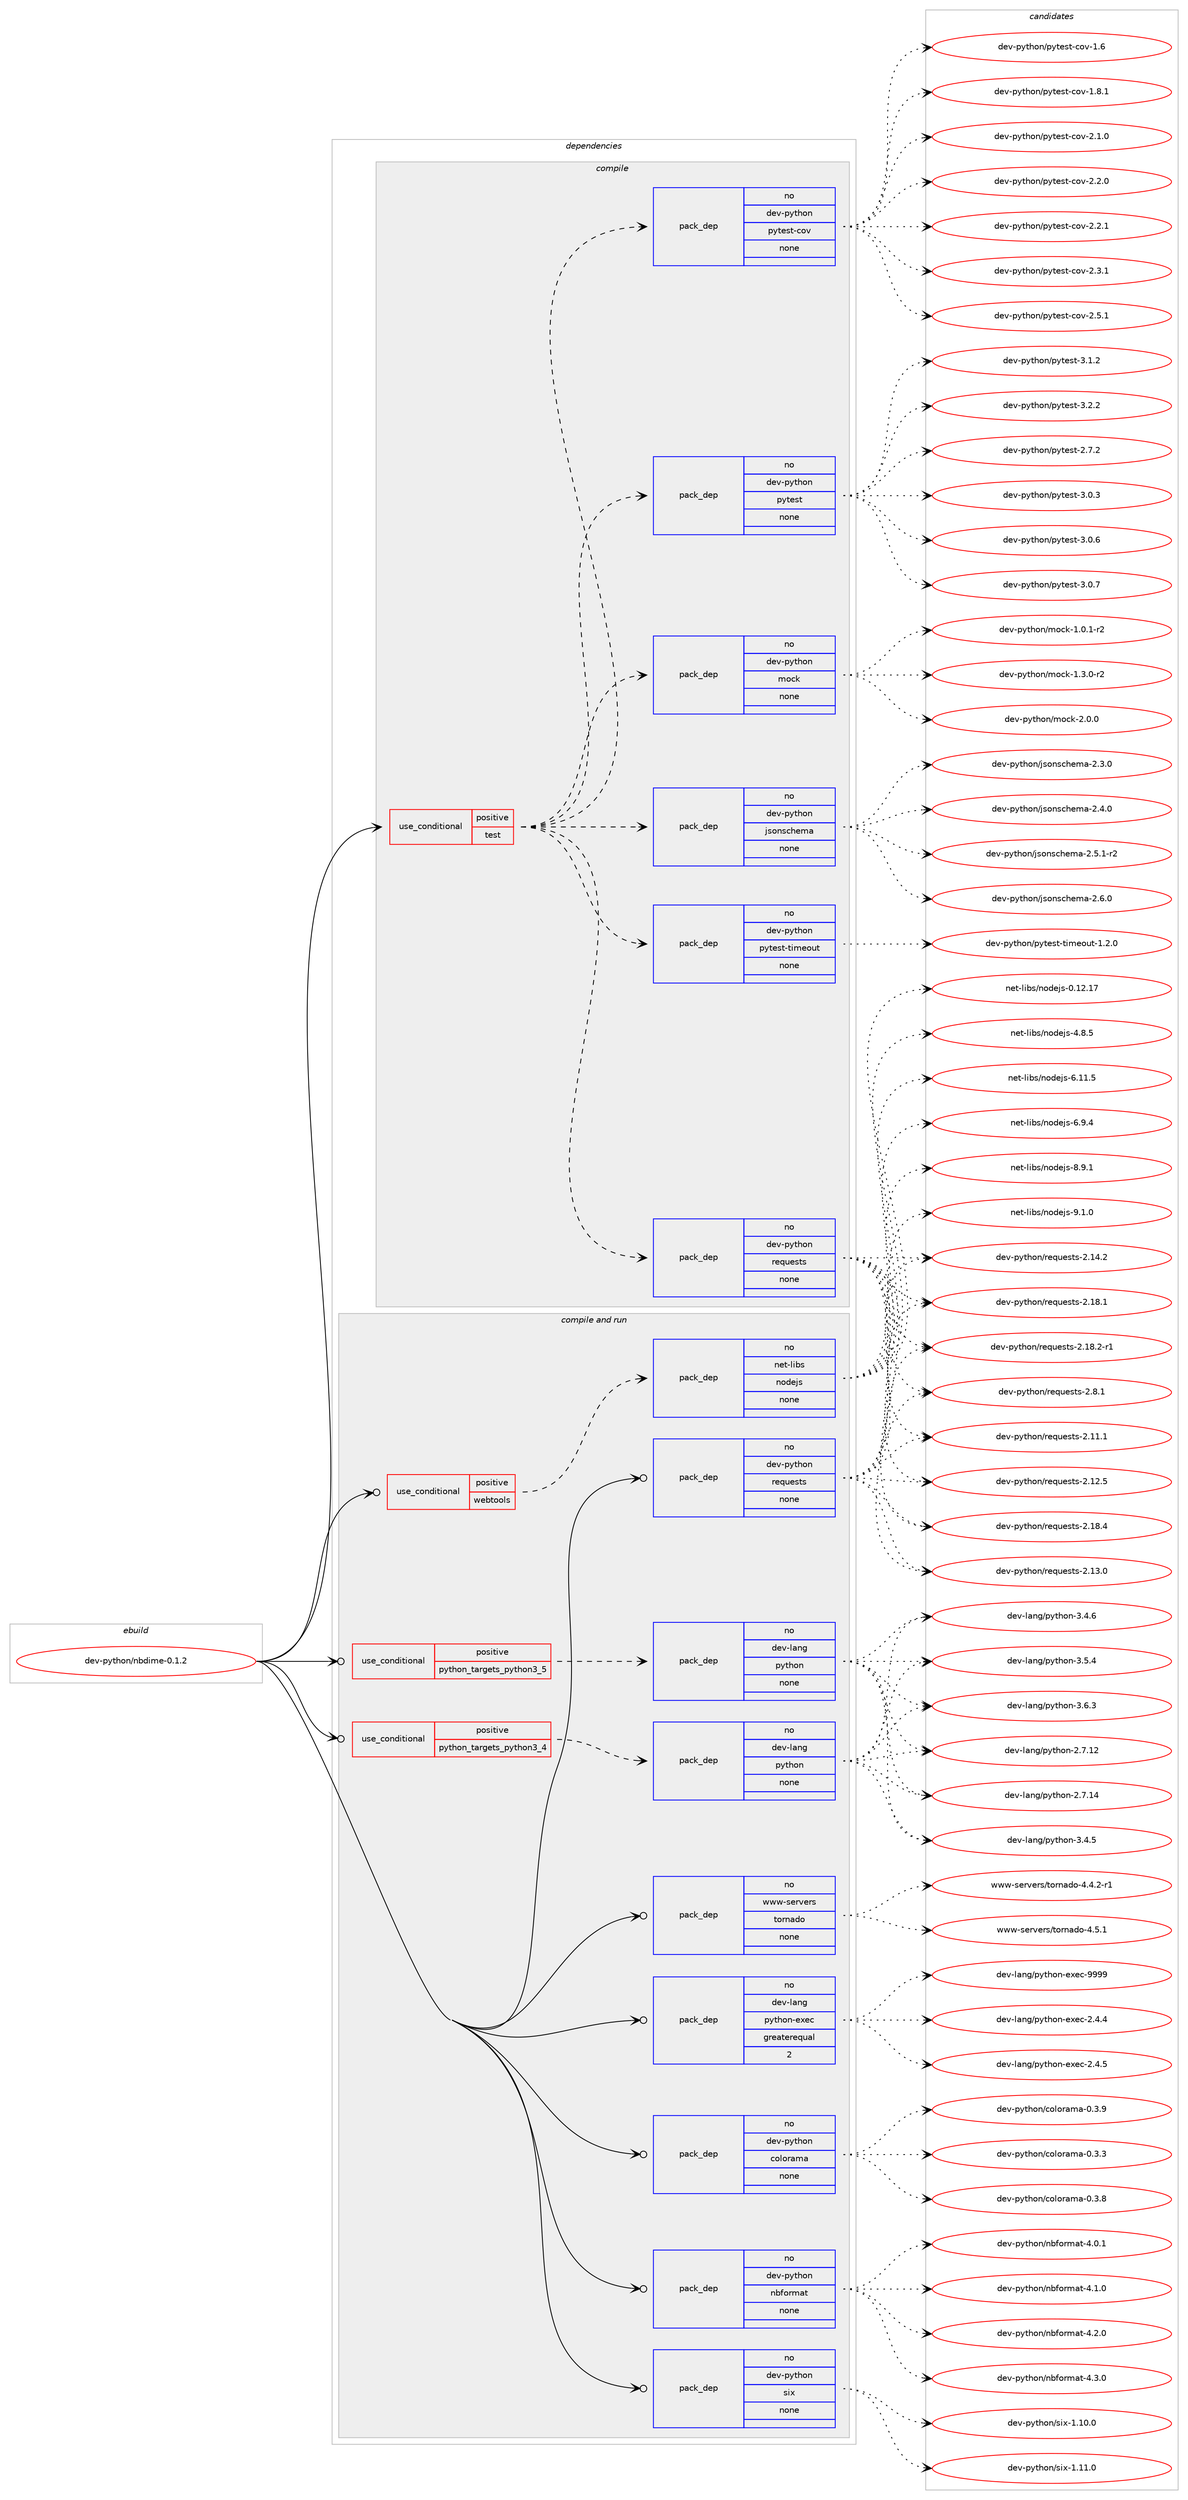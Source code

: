 digraph prolog {

# *************
# Graph options
# *************

newrank=true;
concentrate=true;
compound=true;
graph [rankdir=LR,fontname=Helvetica,fontsize=10,ranksep=1.5];#, ranksep=2.5, nodesep=0.2];
edge  [arrowhead=vee];
node  [fontname=Helvetica,fontsize=10];

# **********
# The ebuild
# **********

subgraph cluster_leftcol {
color=gray;
rank=same;
label=<<i>ebuild</i>>;
id [label="dev-python/nbdime-0.1.2", color=red, width=4, href="../dev-python/nbdime-0.1.2.svg"];
}

# ****************
# The dependencies
# ****************

subgraph cluster_midcol {
color=gray;
label=<<i>dependencies</i>>;
subgraph cluster_compile {
fillcolor="#eeeeee";
style=filled;
label=<<i>compile</i>>;
subgraph cond35877 {
dependency167429 [label=<<TABLE BORDER="0" CELLBORDER="1" CELLSPACING="0" CELLPADDING="4"><TR><TD ROWSPAN="3" CELLPADDING="10">use_conditional</TD></TR><TR><TD>positive</TD></TR><TR><TD>test</TD></TR></TABLE>>, shape=none, color=red];
subgraph pack127697 {
dependency167430 [label=<<TABLE BORDER="0" CELLBORDER="1" CELLSPACING="0" CELLPADDING="4" WIDTH="220"><TR><TD ROWSPAN="6" CELLPADDING="30">pack_dep</TD></TR><TR><TD WIDTH="110">no</TD></TR><TR><TD>dev-python</TD></TR><TR><TD>pytest</TD></TR><TR><TD>none</TD></TR><TR><TD></TD></TR></TABLE>>, shape=none, color=blue];
}
dependency167429:e -> dependency167430:w [weight=20,style="dashed",arrowhead="vee"];
subgraph pack127698 {
dependency167431 [label=<<TABLE BORDER="0" CELLBORDER="1" CELLSPACING="0" CELLPADDING="4" WIDTH="220"><TR><TD ROWSPAN="6" CELLPADDING="30">pack_dep</TD></TR><TR><TD WIDTH="110">no</TD></TR><TR><TD>dev-python</TD></TR><TR><TD>pytest-cov</TD></TR><TR><TD>none</TD></TR><TR><TD></TD></TR></TABLE>>, shape=none, color=blue];
}
dependency167429:e -> dependency167431:w [weight=20,style="dashed",arrowhead="vee"];
subgraph pack127699 {
dependency167432 [label=<<TABLE BORDER="0" CELLBORDER="1" CELLSPACING="0" CELLPADDING="4" WIDTH="220"><TR><TD ROWSPAN="6" CELLPADDING="30">pack_dep</TD></TR><TR><TD WIDTH="110">no</TD></TR><TR><TD>dev-python</TD></TR><TR><TD>pytest-timeout</TD></TR><TR><TD>none</TD></TR><TR><TD></TD></TR></TABLE>>, shape=none, color=blue];
}
dependency167429:e -> dependency167432:w [weight=20,style="dashed",arrowhead="vee"];
subgraph pack127700 {
dependency167433 [label=<<TABLE BORDER="0" CELLBORDER="1" CELLSPACING="0" CELLPADDING="4" WIDTH="220"><TR><TD ROWSPAN="6" CELLPADDING="30">pack_dep</TD></TR><TR><TD WIDTH="110">no</TD></TR><TR><TD>dev-python</TD></TR><TR><TD>jsonschema</TD></TR><TR><TD>none</TD></TR><TR><TD></TD></TR></TABLE>>, shape=none, color=blue];
}
dependency167429:e -> dependency167433:w [weight=20,style="dashed",arrowhead="vee"];
subgraph pack127701 {
dependency167434 [label=<<TABLE BORDER="0" CELLBORDER="1" CELLSPACING="0" CELLPADDING="4" WIDTH="220"><TR><TD ROWSPAN="6" CELLPADDING="30">pack_dep</TD></TR><TR><TD WIDTH="110">no</TD></TR><TR><TD>dev-python</TD></TR><TR><TD>mock</TD></TR><TR><TD>none</TD></TR><TR><TD></TD></TR></TABLE>>, shape=none, color=blue];
}
dependency167429:e -> dependency167434:w [weight=20,style="dashed",arrowhead="vee"];
subgraph pack127702 {
dependency167435 [label=<<TABLE BORDER="0" CELLBORDER="1" CELLSPACING="0" CELLPADDING="4" WIDTH="220"><TR><TD ROWSPAN="6" CELLPADDING="30">pack_dep</TD></TR><TR><TD WIDTH="110">no</TD></TR><TR><TD>dev-python</TD></TR><TR><TD>requests</TD></TR><TR><TD>none</TD></TR><TR><TD></TD></TR></TABLE>>, shape=none, color=blue];
}
dependency167429:e -> dependency167435:w [weight=20,style="dashed",arrowhead="vee"];
}
id:e -> dependency167429:w [weight=20,style="solid",arrowhead="vee"];
}
subgraph cluster_compileandrun {
fillcolor="#eeeeee";
style=filled;
label=<<i>compile and run</i>>;
subgraph cond35878 {
dependency167436 [label=<<TABLE BORDER="0" CELLBORDER="1" CELLSPACING="0" CELLPADDING="4"><TR><TD ROWSPAN="3" CELLPADDING="10">use_conditional</TD></TR><TR><TD>positive</TD></TR><TR><TD>python_targets_python3_4</TD></TR></TABLE>>, shape=none, color=red];
subgraph pack127703 {
dependency167437 [label=<<TABLE BORDER="0" CELLBORDER="1" CELLSPACING="0" CELLPADDING="4" WIDTH="220"><TR><TD ROWSPAN="6" CELLPADDING="30">pack_dep</TD></TR><TR><TD WIDTH="110">no</TD></TR><TR><TD>dev-lang</TD></TR><TR><TD>python</TD></TR><TR><TD>none</TD></TR><TR><TD></TD></TR></TABLE>>, shape=none, color=blue];
}
dependency167436:e -> dependency167437:w [weight=20,style="dashed",arrowhead="vee"];
}
id:e -> dependency167436:w [weight=20,style="solid",arrowhead="odotvee"];
subgraph cond35879 {
dependency167438 [label=<<TABLE BORDER="0" CELLBORDER="1" CELLSPACING="0" CELLPADDING="4"><TR><TD ROWSPAN="3" CELLPADDING="10">use_conditional</TD></TR><TR><TD>positive</TD></TR><TR><TD>python_targets_python3_5</TD></TR></TABLE>>, shape=none, color=red];
subgraph pack127704 {
dependency167439 [label=<<TABLE BORDER="0" CELLBORDER="1" CELLSPACING="0" CELLPADDING="4" WIDTH="220"><TR><TD ROWSPAN="6" CELLPADDING="30">pack_dep</TD></TR><TR><TD WIDTH="110">no</TD></TR><TR><TD>dev-lang</TD></TR><TR><TD>python</TD></TR><TR><TD>none</TD></TR><TR><TD></TD></TR></TABLE>>, shape=none, color=blue];
}
dependency167438:e -> dependency167439:w [weight=20,style="dashed",arrowhead="vee"];
}
id:e -> dependency167438:w [weight=20,style="solid",arrowhead="odotvee"];
subgraph cond35880 {
dependency167440 [label=<<TABLE BORDER="0" CELLBORDER="1" CELLSPACING="0" CELLPADDING="4"><TR><TD ROWSPAN="3" CELLPADDING="10">use_conditional</TD></TR><TR><TD>positive</TD></TR><TR><TD>webtools</TD></TR></TABLE>>, shape=none, color=red];
subgraph pack127705 {
dependency167441 [label=<<TABLE BORDER="0" CELLBORDER="1" CELLSPACING="0" CELLPADDING="4" WIDTH="220"><TR><TD ROWSPAN="6" CELLPADDING="30">pack_dep</TD></TR><TR><TD WIDTH="110">no</TD></TR><TR><TD>net-libs</TD></TR><TR><TD>nodejs</TD></TR><TR><TD>none</TD></TR><TR><TD></TD></TR></TABLE>>, shape=none, color=blue];
}
dependency167440:e -> dependency167441:w [weight=20,style="dashed",arrowhead="vee"];
}
id:e -> dependency167440:w [weight=20,style="solid",arrowhead="odotvee"];
subgraph pack127706 {
dependency167442 [label=<<TABLE BORDER="0" CELLBORDER="1" CELLSPACING="0" CELLPADDING="4" WIDTH="220"><TR><TD ROWSPAN="6" CELLPADDING="30">pack_dep</TD></TR><TR><TD WIDTH="110">no</TD></TR><TR><TD>dev-lang</TD></TR><TR><TD>python-exec</TD></TR><TR><TD>greaterequal</TD></TR><TR><TD>2</TD></TR></TABLE>>, shape=none, color=blue];
}
id:e -> dependency167442:w [weight=20,style="solid",arrowhead="odotvee"];
subgraph pack127707 {
dependency167443 [label=<<TABLE BORDER="0" CELLBORDER="1" CELLSPACING="0" CELLPADDING="4" WIDTH="220"><TR><TD ROWSPAN="6" CELLPADDING="30">pack_dep</TD></TR><TR><TD WIDTH="110">no</TD></TR><TR><TD>dev-python</TD></TR><TR><TD>colorama</TD></TR><TR><TD>none</TD></TR><TR><TD></TD></TR></TABLE>>, shape=none, color=blue];
}
id:e -> dependency167443:w [weight=20,style="solid",arrowhead="odotvee"];
subgraph pack127708 {
dependency167444 [label=<<TABLE BORDER="0" CELLBORDER="1" CELLSPACING="0" CELLPADDING="4" WIDTH="220"><TR><TD ROWSPAN="6" CELLPADDING="30">pack_dep</TD></TR><TR><TD WIDTH="110">no</TD></TR><TR><TD>dev-python</TD></TR><TR><TD>nbformat</TD></TR><TR><TD>none</TD></TR><TR><TD></TD></TR></TABLE>>, shape=none, color=blue];
}
id:e -> dependency167444:w [weight=20,style="solid",arrowhead="odotvee"];
subgraph pack127709 {
dependency167445 [label=<<TABLE BORDER="0" CELLBORDER="1" CELLSPACING="0" CELLPADDING="4" WIDTH="220"><TR><TD ROWSPAN="6" CELLPADDING="30">pack_dep</TD></TR><TR><TD WIDTH="110">no</TD></TR><TR><TD>dev-python</TD></TR><TR><TD>requests</TD></TR><TR><TD>none</TD></TR><TR><TD></TD></TR></TABLE>>, shape=none, color=blue];
}
id:e -> dependency167445:w [weight=20,style="solid",arrowhead="odotvee"];
subgraph pack127710 {
dependency167446 [label=<<TABLE BORDER="0" CELLBORDER="1" CELLSPACING="0" CELLPADDING="4" WIDTH="220"><TR><TD ROWSPAN="6" CELLPADDING="30">pack_dep</TD></TR><TR><TD WIDTH="110">no</TD></TR><TR><TD>dev-python</TD></TR><TR><TD>six</TD></TR><TR><TD>none</TD></TR><TR><TD></TD></TR></TABLE>>, shape=none, color=blue];
}
id:e -> dependency167446:w [weight=20,style="solid",arrowhead="odotvee"];
subgraph pack127711 {
dependency167447 [label=<<TABLE BORDER="0" CELLBORDER="1" CELLSPACING="0" CELLPADDING="4" WIDTH="220"><TR><TD ROWSPAN="6" CELLPADDING="30">pack_dep</TD></TR><TR><TD WIDTH="110">no</TD></TR><TR><TD>www-servers</TD></TR><TR><TD>tornado</TD></TR><TR><TD>none</TD></TR><TR><TD></TD></TR></TABLE>>, shape=none, color=blue];
}
id:e -> dependency167447:w [weight=20,style="solid",arrowhead="odotvee"];
}
subgraph cluster_run {
fillcolor="#eeeeee";
style=filled;
label=<<i>run</i>>;
}
}

# **************
# The candidates
# **************

subgraph cluster_choices {
rank=same;
color=gray;
label=<<i>candidates</i>>;

subgraph choice127697 {
color=black;
nodesep=1;
choice1001011184511212111610411111047112121116101115116455046554650 [label="dev-python/pytest-2.7.2", color=red, width=4,href="../dev-python/pytest-2.7.2.svg"];
choice1001011184511212111610411111047112121116101115116455146484651 [label="dev-python/pytest-3.0.3", color=red, width=4,href="../dev-python/pytest-3.0.3.svg"];
choice1001011184511212111610411111047112121116101115116455146484654 [label="dev-python/pytest-3.0.6", color=red, width=4,href="../dev-python/pytest-3.0.6.svg"];
choice1001011184511212111610411111047112121116101115116455146484655 [label="dev-python/pytest-3.0.7", color=red, width=4,href="../dev-python/pytest-3.0.7.svg"];
choice1001011184511212111610411111047112121116101115116455146494650 [label="dev-python/pytest-3.1.2", color=red, width=4,href="../dev-python/pytest-3.1.2.svg"];
choice1001011184511212111610411111047112121116101115116455146504650 [label="dev-python/pytest-3.2.2", color=red, width=4,href="../dev-python/pytest-3.2.2.svg"];
dependency167430:e -> choice1001011184511212111610411111047112121116101115116455046554650:w [style=dotted,weight="100"];
dependency167430:e -> choice1001011184511212111610411111047112121116101115116455146484651:w [style=dotted,weight="100"];
dependency167430:e -> choice1001011184511212111610411111047112121116101115116455146484654:w [style=dotted,weight="100"];
dependency167430:e -> choice1001011184511212111610411111047112121116101115116455146484655:w [style=dotted,weight="100"];
dependency167430:e -> choice1001011184511212111610411111047112121116101115116455146494650:w [style=dotted,weight="100"];
dependency167430:e -> choice1001011184511212111610411111047112121116101115116455146504650:w [style=dotted,weight="100"];
}
subgraph choice127698 {
color=black;
nodesep=1;
choice1001011184511212111610411111047112121116101115116459911111845494654 [label="dev-python/pytest-cov-1.6", color=red, width=4,href="../dev-python/pytest-cov-1.6.svg"];
choice10010111845112121116104111110471121211161011151164599111118454946564649 [label="dev-python/pytest-cov-1.8.1", color=red, width=4,href="../dev-python/pytest-cov-1.8.1.svg"];
choice10010111845112121116104111110471121211161011151164599111118455046494648 [label="dev-python/pytest-cov-2.1.0", color=red, width=4,href="../dev-python/pytest-cov-2.1.0.svg"];
choice10010111845112121116104111110471121211161011151164599111118455046504648 [label="dev-python/pytest-cov-2.2.0", color=red, width=4,href="../dev-python/pytest-cov-2.2.0.svg"];
choice10010111845112121116104111110471121211161011151164599111118455046504649 [label="dev-python/pytest-cov-2.2.1", color=red, width=4,href="../dev-python/pytest-cov-2.2.1.svg"];
choice10010111845112121116104111110471121211161011151164599111118455046514649 [label="dev-python/pytest-cov-2.3.1", color=red, width=4,href="../dev-python/pytest-cov-2.3.1.svg"];
choice10010111845112121116104111110471121211161011151164599111118455046534649 [label="dev-python/pytest-cov-2.5.1", color=red, width=4,href="../dev-python/pytest-cov-2.5.1.svg"];
dependency167431:e -> choice1001011184511212111610411111047112121116101115116459911111845494654:w [style=dotted,weight="100"];
dependency167431:e -> choice10010111845112121116104111110471121211161011151164599111118454946564649:w [style=dotted,weight="100"];
dependency167431:e -> choice10010111845112121116104111110471121211161011151164599111118455046494648:w [style=dotted,weight="100"];
dependency167431:e -> choice10010111845112121116104111110471121211161011151164599111118455046504648:w [style=dotted,weight="100"];
dependency167431:e -> choice10010111845112121116104111110471121211161011151164599111118455046504649:w [style=dotted,weight="100"];
dependency167431:e -> choice10010111845112121116104111110471121211161011151164599111118455046514649:w [style=dotted,weight="100"];
dependency167431:e -> choice10010111845112121116104111110471121211161011151164599111118455046534649:w [style=dotted,weight="100"];
}
subgraph choice127699 {
color=black;
nodesep=1;
choice100101118451121211161041111104711212111610111511645116105109101111117116454946504648 [label="dev-python/pytest-timeout-1.2.0", color=red, width=4,href="../dev-python/pytest-timeout-1.2.0.svg"];
dependency167432:e -> choice100101118451121211161041111104711212111610111511645116105109101111117116454946504648:w [style=dotted,weight="100"];
}
subgraph choice127700 {
color=black;
nodesep=1;
choice10010111845112121116104111110471061151111101159910410110997455046514648 [label="dev-python/jsonschema-2.3.0", color=red, width=4,href="../dev-python/jsonschema-2.3.0.svg"];
choice10010111845112121116104111110471061151111101159910410110997455046524648 [label="dev-python/jsonschema-2.4.0", color=red, width=4,href="../dev-python/jsonschema-2.4.0.svg"];
choice100101118451121211161041111104710611511111011599104101109974550465346494511450 [label="dev-python/jsonschema-2.5.1-r2", color=red, width=4,href="../dev-python/jsonschema-2.5.1-r2.svg"];
choice10010111845112121116104111110471061151111101159910410110997455046544648 [label="dev-python/jsonschema-2.6.0", color=red, width=4,href="../dev-python/jsonschema-2.6.0.svg"];
dependency167433:e -> choice10010111845112121116104111110471061151111101159910410110997455046514648:w [style=dotted,weight="100"];
dependency167433:e -> choice10010111845112121116104111110471061151111101159910410110997455046524648:w [style=dotted,weight="100"];
dependency167433:e -> choice100101118451121211161041111104710611511111011599104101109974550465346494511450:w [style=dotted,weight="100"];
dependency167433:e -> choice10010111845112121116104111110471061151111101159910410110997455046544648:w [style=dotted,weight="100"];
}
subgraph choice127701 {
color=black;
nodesep=1;
choice1001011184511212111610411111047109111991074549464846494511450 [label="dev-python/mock-1.0.1-r2", color=red, width=4,href="../dev-python/mock-1.0.1-r2.svg"];
choice1001011184511212111610411111047109111991074549465146484511450 [label="dev-python/mock-1.3.0-r2", color=red, width=4,href="../dev-python/mock-1.3.0-r2.svg"];
choice100101118451121211161041111104710911199107455046484648 [label="dev-python/mock-2.0.0", color=red, width=4,href="../dev-python/mock-2.0.0.svg"];
dependency167434:e -> choice1001011184511212111610411111047109111991074549464846494511450:w [style=dotted,weight="100"];
dependency167434:e -> choice1001011184511212111610411111047109111991074549465146484511450:w [style=dotted,weight="100"];
dependency167434:e -> choice100101118451121211161041111104710911199107455046484648:w [style=dotted,weight="100"];
}
subgraph choice127702 {
color=black;
nodesep=1;
choice100101118451121211161041111104711410111311710111511611545504649494649 [label="dev-python/requests-2.11.1", color=red, width=4,href="../dev-python/requests-2.11.1.svg"];
choice100101118451121211161041111104711410111311710111511611545504649504653 [label="dev-python/requests-2.12.5", color=red, width=4,href="../dev-python/requests-2.12.5.svg"];
choice100101118451121211161041111104711410111311710111511611545504649514648 [label="dev-python/requests-2.13.0", color=red, width=4,href="../dev-python/requests-2.13.0.svg"];
choice100101118451121211161041111104711410111311710111511611545504649524650 [label="dev-python/requests-2.14.2", color=red, width=4,href="../dev-python/requests-2.14.2.svg"];
choice100101118451121211161041111104711410111311710111511611545504649564649 [label="dev-python/requests-2.18.1", color=red, width=4,href="../dev-python/requests-2.18.1.svg"];
choice1001011184511212111610411111047114101113117101115116115455046495646504511449 [label="dev-python/requests-2.18.2-r1", color=red, width=4,href="../dev-python/requests-2.18.2-r1.svg"];
choice100101118451121211161041111104711410111311710111511611545504649564652 [label="dev-python/requests-2.18.4", color=red, width=4,href="../dev-python/requests-2.18.4.svg"];
choice1001011184511212111610411111047114101113117101115116115455046564649 [label="dev-python/requests-2.8.1", color=red, width=4,href="../dev-python/requests-2.8.1.svg"];
dependency167435:e -> choice100101118451121211161041111104711410111311710111511611545504649494649:w [style=dotted,weight="100"];
dependency167435:e -> choice100101118451121211161041111104711410111311710111511611545504649504653:w [style=dotted,weight="100"];
dependency167435:e -> choice100101118451121211161041111104711410111311710111511611545504649514648:w [style=dotted,weight="100"];
dependency167435:e -> choice100101118451121211161041111104711410111311710111511611545504649524650:w [style=dotted,weight="100"];
dependency167435:e -> choice100101118451121211161041111104711410111311710111511611545504649564649:w [style=dotted,weight="100"];
dependency167435:e -> choice1001011184511212111610411111047114101113117101115116115455046495646504511449:w [style=dotted,weight="100"];
dependency167435:e -> choice100101118451121211161041111104711410111311710111511611545504649564652:w [style=dotted,weight="100"];
dependency167435:e -> choice1001011184511212111610411111047114101113117101115116115455046564649:w [style=dotted,weight="100"];
}
subgraph choice127703 {
color=black;
nodesep=1;
choice10010111845108971101034711212111610411111045504655464950 [label="dev-lang/python-2.7.12", color=red, width=4,href="../dev-lang/python-2.7.12.svg"];
choice10010111845108971101034711212111610411111045504655464952 [label="dev-lang/python-2.7.14", color=red, width=4,href="../dev-lang/python-2.7.14.svg"];
choice100101118451089711010347112121116104111110455146524653 [label="dev-lang/python-3.4.5", color=red, width=4,href="../dev-lang/python-3.4.5.svg"];
choice100101118451089711010347112121116104111110455146524654 [label="dev-lang/python-3.4.6", color=red, width=4,href="../dev-lang/python-3.4.6.svg"];
choice100101118451089711010347112121116104111110455146534652 [label="dev-lang/python-3.5.4", color=red, width=4,href="../dev-lang/python-3.5.4.svg"];
choice100101118451089711010347112121116104111110455146544651 [label="dev-lang/python-3.6.3", color=red, width=4,href="../dev-lang/python-3.6.3.svg"];
dependency167437:e -> choice10010111845108971101034711212111610411111045504655464950:w [style=dotted,weight="100"];
dependency167437:e -> choice10010111845108971101034711212111610411111045504655464952:w [style=dotted,weight="100"];
dependency167437:e -> choice100101118451089711010347112121116104111110455146524653:w [style=dotted,weight="100"];
dependency167437:e -> choice100101118451089711010347112121116104111110455146524654:w [style=dotted,weight="100"];
dependency167437:e -> choice100101118451089711010347112121116104111110455146534652:w [style=dotted,weight="100"];
dependency167437:e -> choice100101118451089711010347112121116104111110455146544651:w [style=dotted,weight="100"];
}
subgraph choice127704 {
color=black;
nodesep=1;
choice10010111845108971101034711212111610411111045504655464950 [label="dev-lang/python-2.7.12", color=red, width=4,href="../dev-lang/python-2.7.12.svg"];
choice10010111845108971101034711212111610411111045504655464952 [label="dev-lang/python-2.7.14", color=red, width=4,href="../dev-lang/python-2.7.14.svg"];
choice100101118451089711010347112121116104111110455146524653 [label="dev-lang/python-3.4.5", color=red, width=4,href="../dev-lang/python-3.4.5.svg"];
choice100101118451089711010347112121116104111110455146524654 [label="dev-lang/python-3.4.6", color=red, width=4,href="../dev-lang/python-3.4.6.svg"];
choice100101118451089711010347112121116104111110455146534652 [label="dev-lang/python-3.5.4", color=red, width=4,href="../dev-lang/python-3.5.4.svg"];
choice100101118451089711010347112121116104111110455146544651 [label="dev-lang/python-3.6.3", color=red, width=4,href="../dev-lang/python-3.6.3.svg"];
dependency167439:e -> choice10010111845108971101034711212111610411111045504655464950:w [style=dotted,weight="100"];
dependency167439:e -> choice10010111845108971101034711212111610411111045504655464952:w [style=dotted,weight="100"];
dependency167439:e -> choice100101118451089711010347112121116104111110455146524653:w [style=dotted,weight="100"];
dependency167439:e -> choice100101118451089711010347112121116104111110455146524654:w [style=dotted,weight="100"];
dependency167439:e -> choice100101118451089711010347112121116104111110455146534652:w [style=dotted,weight="100"];
dependency167439:e -> choice100101118451089711010347112121116104111110455146544651:w [style=dotted,weight="100"];
}
subgraph choice127705 {
color=black;
nodesep=1;
choice1101011164510810598115471101111001011061154548464950464955 [label="net-libs/nodejs-0.12.17", color=red, width=4,href="../net-libs/nodejs-0.12.17.svg"];
choice110101116451081059811547110111100101106115455246564653 [label="net-libs/nodejs-4.8.5", color=red, width=4,href="../net-libs/nodejs-4.8.5.svg"];
choice11010111645108105981154711011110010110611545544649494653 [label="net-libs/nodejs-6.11.5", color=red, width=4,href="../net-libs/nodejs-6.11.5.svg"];
choice110101116451081059811547110111100101106115455446574652 [label="net-libs/nodejs-6.9.4", color=red, width=4,href="../net-libs/nodejs-6.9.4.svg"];
choice110101116451081059811547110111100101106115455646574649 [label="net-libs/nodejs-8.9.1", color=red, width=4,href="../net-libs/nodejs-8.9.1.svg"];
choice110101116451081059811547110111100101106115455746494648 [label="net-libs/nodejs-9.1.0", color=red, width=4,href="../net-libs/nodejs-9.1.0.svg"];
dependency167441:e -> choice1101011164510810598115471101111001011061154548464950464955:w [style=dotted,weight="100"];
dependency167441:e -> choice110101116451081059811547110111100101106115455246564653:w [style=dotted,weight="100"];
dependency167441:e -> choice11010111645108105981154711011110010110611545544649494653:w [style=dotted,weight="100"];
dependency167441:e -> choice110101116451081059811547110111100101106115455446574652:w [style=dotted,weight="100"];
dependency167441:e -> choice110101116451081059811547110111100101106115455646574649:w [style=dotted,weight="100"];
dependency167441:e -> choice110101116451081059811547110111100101106115455746494648:w [style=dotted,weight="100"];
}
subgraph choice127706 {
color=black;
nodesep=1;
choice1001011184510897110103471121211161041111104510112010199455046524652 [label="dev-lang/python-exec-2.4.4", color=red, width=4,href="../dev-lang/python-exec-2.4.4.svg"];
choice1001011184510897110103471121211161041111104510112010199455046524653 [label="dev-lang/python-exec-2.4.5", color=red, width=4,href="../dev-lang/python-exec-2.4.5.svg"];
choice10010111845108971101034711212111610411111045101120101994557575757 [label="dev-lang/python-exec-9999", color=red, width=4,href="../dev-lang/python-exec-9999.svg"];
dependency167442:e -> choice1001011184510897110103471121211161041111104510112010199455046524652:w [style=dotted,weight="100"];
dependency167442:e -> choice1001011184510897110103471121211161041111104510112010199455046524653:w [style=dotted,weight="100"];
dependency167442:e -> choice10010111845108971101034711212111610411111045101120101994557575757:w [style=dotted,weight="100"];
}
subgraph choice127707 {
color=black;
nodesep=1;
choice1001011184511212111610411111047991111081111149710997454846514651 [label="dev-python/colorama-0.3.3", color=red, width=4,href="../dev-python/colorama-0.3.3.svg"];
choice1001011184511212111610411111047991111081111149710997454846514656 [label="dev-python/colorama-0.3.8", color=red, width=4,href="../dev-python/colorama-0.3.8.svg"];
choice1001011184511212111610411111047991111081111149710997454846514657 [label="dev-python/colorama-0.3.9", color=red, width=4,href="../dev-python/colorama-0.3.9.svg"];
dependency167443:e -> choice1001011184511212111610411111047991111081111149710997454846514651:w [style=dotted,weight="100"];
dependency167443:e -> choice1001011184511212111610411111047991111081111149710997454846514656:w [style=dotted,weight="100"];
dependency167443:e -> choice1001011184511212111610411111047991111081111149710997454846514657:w [style=dotted,weight="100"];
}
subgraph choice127708 {
color=black;
nodesep=1;
choice10010111845112121116104111110471109810211111410997116455246484649 [label="dev-python/nbformat-4.0.1", color=red, width=4,href="../dev-python/nbformat-4.0.1.svg"];
choice10010111845112121116104111110471109810211111410997116455246494648 [label="dev-python/nbformat-4.1.0", color=red, width=4,href="../dev-python/nbformat-4.1.0.svg"];
choice10010111845112121116104111110471109810211111410997116455246504648 [label="dev-python/nbformat-4.2.0", color=red, width=4,href="../dev-python/nbformat-4.2.0.svg"];
choice10010111845112121116104111110471109810211111410997116455246514648 [label="dev-python/nbformat-4.3.0", color=red, width=4,href="../dev-python/nbformat-4.3.0.svg"];
dependency167444:e -> choice10010111845112121116104111110471109810211111410997116455246484649:w [style=dotted,weight="100"];
dependency167444:e -> choice10010111845112121116104111110471109810211111410997116455246494648:w [style=dotted,weight="100"];
dependency167444:e -> choice10010111845112121116104111110471109810211111410997116455246504648:w [style=dotted,weight="100"];
dependency167444:e -> choice10010111845112121116104111110471109810211111410997116455246514648:w [style=dotted,weight="100"];
}
subgraph choice127709 {
color=black;
nodesep=1;
choice100101118451121211161041111104711410111311710111511611545504649494649 [label="dev-python/requests-2.11.1", color=red, width=4,href="../dev-python/requests-2.11.1.svg"];
choice100101118451121211161041111104711410111311710111511611545504649504653 [label="dev-python/requests-2.12.5", color=red, width=4,href="../dev-python/requests-2.12.5.svg"];
choice100101118451121211161041111104711410111311710111511611545504649514648 [label="dev-python/requests-2.13.0", color=red, width=4,href="../dev-python/requests-2.13.0.svg"];
choice100101118451121211161041111104711410111311710111511611545504649524650 [label="dev-python/requests-2.14.2", color=red, width=4,href="../dev-python/requests-2.14.2.svg"];
choice100101118451121211161041111104711410111311710111511611545504649564649 [label="dev-python/requests-2.18.1", color=red, width=4,href="../dev-python/requests-2.18.1.svg"];
choice1001011184511212111610411111047114101113117101115116115455046495646504511449 [label="dev-python/requests-2.18.2-r1", color=red, width=4,href="../dev-python/requests-2.18.2-r1.svg"];
choice100101118451121211161041111104711410111311710111511611545504649564652 [label="dev-python/requests-2.18.4", color=red, width=4,href="../dev-python/requests-2.18.4.svg"];
choice1001011184511212111610411111047114101113117101115116115455046564649 [label="dev-python/requests-2.8.1", color=red, width=4,href="../dev-python/requests-2.8.1.svg"];
dependency167445:e -> choice100101118451121211161041111104711410111311710111511611545504649494649:w [style=dotted,weight="100"];
dependency167445:e -> choice100101118451121211161041111104711410111311710111511611545504649504653:w [style=dotted,weight="100"];
dependency167445:e -> choice100101118451121211161041111104711410111311710111511611545504649514648:w [style=dotted,weight="100"];
dependency167445:e -> choice100101118451121211161041111104711410111311710111511611545504649524650:w [style=dotted,weight="100"];
dependency167445:e -> choice100101118451121211161041111104711410111311710111511611545504649564649:w [style=dotted,weight="100"];
dependency167445:e -> choice1001011184511212111610411111047114101113117101115116115455046495646504511449:w [style=dotted,weight="100"];
dependency167445:e -> choice100101118451121211161041111104711410111311710111511611545504649564652:w [style=dotted,weight="100"];
dependency167445:e -> choice1001011184511212111610411111047114101113117101115116115455046564649:w [style=dotted,weight="100"];
}
subgraph choice127710 {
color=black;
nodesep=1;
choice100101118451121211161041111104711510512045494649484648 [label="dev-python/six-1.10.0", color=red, width=4,href="../dev-python/six-1.10.0.svg"];
choice100101118451121211161041111104711510512045494649494648 [label="dev-python/six-1.11.0", color=red, width=4,href="../dev-python/six-1.11.0.svg"];
dependency167446:e -> choice100101118451121211161041111104711510512045494649484648:w [style=dotted,weight="100"];
dependency167446:e -> choice100101118451121211161041111104711510512045494649494648:w [style=dotted,weight="100"];
}
subgraph choice127711 {
color=black;
nodesep=1;
choice1191191194511510111411810111411547116111114110971001114552465246504511449 [label="www-servers/tornado-4.4.2-r1", color=red, width=4,href="../www-servers/tornado-4.4.2-r1.svg"];
choice119119119451151011141181011141154711611111411097100111455246534649 [label="www-servers/tornado-4.5.1", color=red, width=4,href="../www-servers/tornado-4.5.1.svg"];
dependency167447:e -> choice1191191194511510111411810111411547116111114110971001114552465246504511449:w [style=dotted,weight="100"];
dependency167447:e -> choice119119119451151011141181011141154711611111411097100111455246534649:w [style=dotted,weight="100"];
}
}

}

